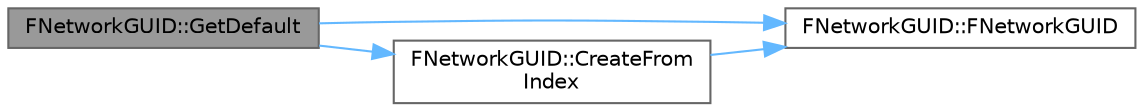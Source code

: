 digraph "FNetworkGUID::GetDefault"
{
 // INTERACTIVE_SVG=YES
 // LATEX_PDF_SIZE
  bgcolor="transparent";
  edge [fontname=Helvetica,fontsize=10,labelfontname=Helvetica,labelfontsize=10];
  node [fontname=Helvetica,fontsize=10,shape=box,height=0.2,width=0.4];
  rankdir="LR";
  Node1 [id="Node000001",label="FNetworkGUID::GetDefault",height=0.2,width=0.4,color="gray40", fillcolor="grey60", style="filled", fontcolor="black",tooltip=" "];
  Node1 -> Node2 [id="edge1_Node000001_Node000002",color="steelblue1",style="solid",tooltip=" "];
  Node2 [id="Node000002",label="FNetworkGUID::FNetworkGUID",height=0.2,width=0.4,color="grey40", fillcolor="white", style="filled",URL="$d1/df4/classFNetworkGUID.html#a81d9091e7d2ab69a583038ce0e50726b",tooltip=" "];
  Node1 -> Node3 [id="edge2_Node000001_Node000003",color="steelblue1",style="solid",tooltip=" "];
  Node3 [id="Node000003",label="FNetworkGUID::CreateFrom\lIndex",height=0.2,width=0.4,color="grey40", fillcolor="white", style="filled",URL="$d1/df4/classFNetworkGUID.html#a5a85db2f09202fe538e3dea3e99d022e",tooltip=" "];
  Node3 -> Node2 [id="edge3_Node000003_Node000002",color="steelblue1",style="solid",tooltip=" "];
}
